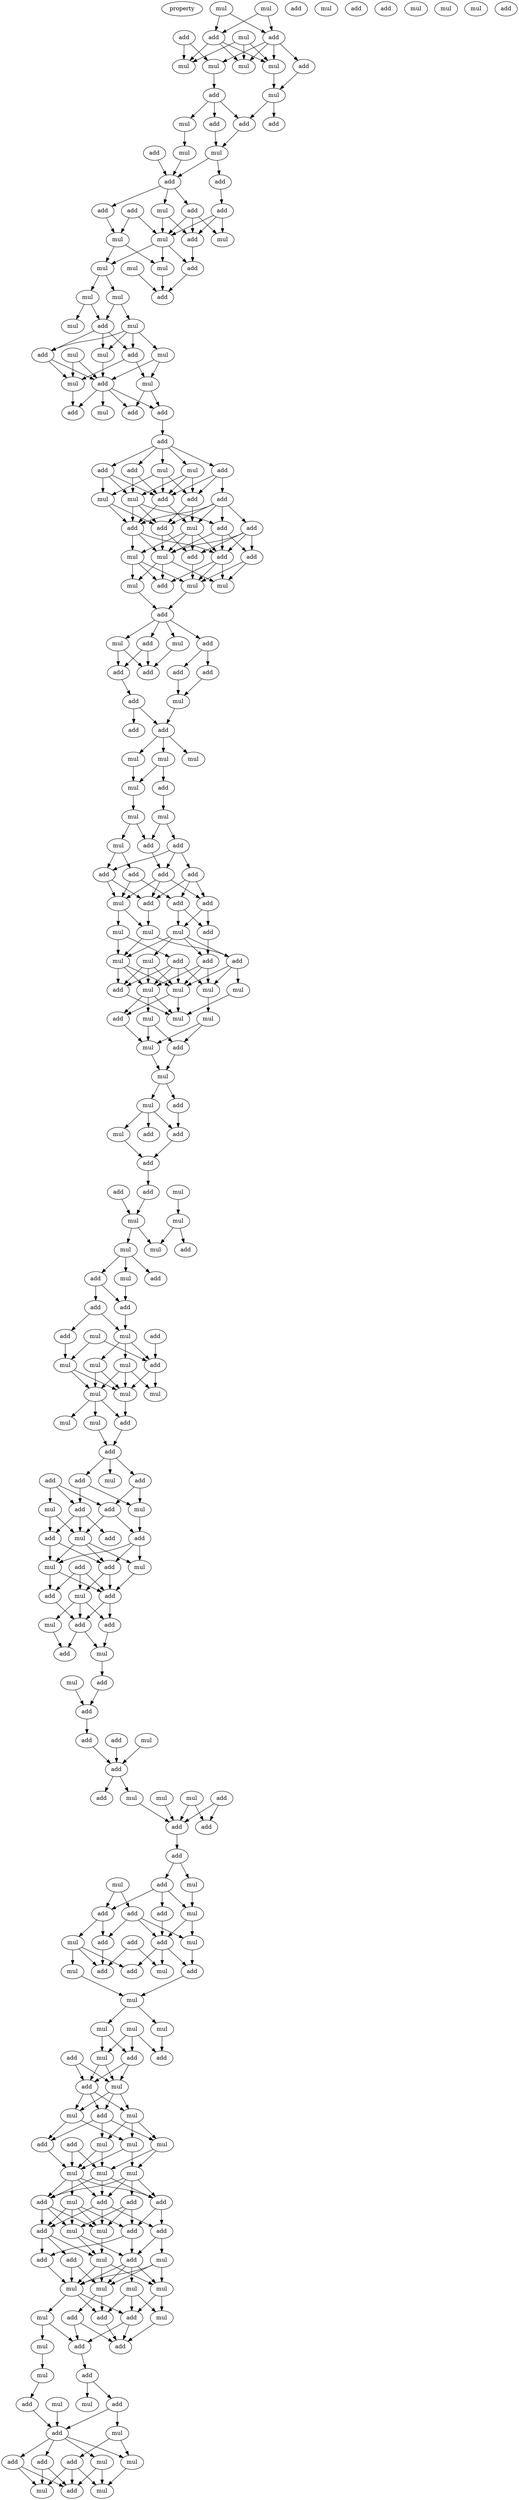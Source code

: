 digraph {
    node [fontcolor=black]
    property [mul=2,lf=1.6]
    0 [ label = mul ];
    1 [ label = add ];
    2 [ label = mul ];
    3 [ label = mul ];
    4 [ label = add ];
    5 [ label = mul ];
    6 [ label = add ];
    7 [ label = add ];
    8 [ label = mul ];
    9 [ label = mul ];
    10 [ label = add ];
    11 [ label = mul ];
    12 [ label = mul ];
    13 [ label = add ];
    14 [ label = mul ];
    15 [ label = add ];
    16 [ label = add ];
    17 [ label = add ];
    18 [ label = mul ];
    19 [ label = mul ];
    20 [ label = add ];
    21 [ label = mul ];
    22 [ label = add ];
    23 [ label = add ];
    24 [ label = add ];
    25 [ label = add ];
    26 [ label = add ];
    27 [ label = mul ];
    28 [ label = add ];
    29 [ label = mul ];
    30 [ label = add ];
    31 [ label = mul ];
    32 [ label = mul ];
    33 [ label = mul ];
    34 [ label = add ];
    35 [ label = mul ];
    36 [ label = mul ];
    37 [ label = add ];
    38 [ label = mul ];
    39 [ label = mul ];
    40 [ label = add ];
    41 [ label = mul ];
    42 [ label = mul ];
    43 [ label = add ];
    44 [ label = mul ];
    45 [ label = mul ];
    46 [ label = mul ];
    47 [ label = add ];
    48 [ label = add ];
    49 [ label = mul ];
    50 [ label = mul ];
    51 [ label = add ];
    52 [ label = add ];
    53 [ label = add ];
    54 [ label = add ];
    55 [ label = mul ];
    56 [ label = add ];
    57 [ label = mul ];
    58 [ label = add ];
    59 [ label = add ];
    60 [ label = add ];
    61 [ label = mul ];
    62 [ label = add ];
    63 [ label = mul ];
    64 [ label = add ];
    65 [ label = mul ];
    66 [ label = add ];
    67 [ label = add ];
    68 [ label = mul ];
    69 [ label = add ];
    70 [ label = add ];
    71 [ label = add ];
    72 [ label = add ];
    73 [ label = add ];
    74 [ label = add ];
    75 [ label = mul ];
    76 [ label = mul ];
    77 [ label = mul ];
    78 [ label = mul ];
    79 [ label = mul ];
    80 [ label = add ];
    81 [ label = add ];
    82 [ label = mul ];
    83 [ label = add ];
    84 [ label = add ];
    85 [ label = mul ];
    86 [ label = add ];
    87 [ label = add ];
    88 [ label = add ];
    89 [ label = add ];
    90 [ label = add ];
    91 [ label = mul ];
    92 [ label = add ];
    93 [ label = add ];
    94 [ label = mul ];
    95 [ label = mul ];
    96 [ label = mul ];
    97 [ label = mul ];
    98 [ label = add ];
    99 [ label = mul ];
    100 [ label = mul ];
    101 [ label = add ];
    102 [ label = add ];
    103 [ label = mul ];
    104 [ label = add ];
    105 [ label = add ];
    106 [ label = add ];
    107 [ label = add ];
    108 [ label = mul ];
    109 [ label = add ];
    110 [ label = add ];
    111 [ label = add ];
    112 [ label = mul ];
    113 [ label = add ];
    114 [ label = mul ];
    115 [ label = mul ];
    116 [ label = add ];
    117 [ label = mul ];
    118 [ label = mul ];
    119 [ label = add ];
    120 [ label = add ];
    121 [ label = add ];
    122 [ label = mul ];
    123 [ label = mul ];
    124 [ label = mul ];
    125 [ label = mul ];
    126 [ label = mul ];
    127 [ label = mul ];
    128 [ label = add ];
    129 [ label = mul ];
    130 [ label = mul ];
    131 [ label = add ];
    132 [ label = mul ];
    133 [ label = add ];
    134 [ label = add ];
    135 [ label = mul ];
    136 [ label = mul ];
    137 [ label = add ];
    138 [ label = add ];
    139 [ label = add ];
    140 [ label = add ];
    141 [ label = add ];
    142 [ label = mul ];
    143 [ label = mul ];
    144 [ label = mul ];
    145 [ label = mul ];
    146 [ label = mul ];
    147 [ label = add ];
    148 [ label = mul ];
    149 [ label = add ];
    150 [ label = add ];
    151 [ label = add ];
    152 [ label = add ];
    153 [ label = mul ];
    154 [ label = add ];
    155 [ label = mul ];
    156 [ label = add ];
    157 [ label = add ];
    158 [ label = mul ];
    159 [ label = mul ];
    160 [ label = mul ];
    161 [ label = mul ];
    162 [ label = mul ];
    163 [ label = mul ];
    164 [ label = mul ];
    165 [ label = mul ];
    166 [ label = add ];
    167 [ label = mul ];
    168 [ label = add ];
    169 [ label = mul ];
    170 [ label = add ];
    171 [ label = add ];
    172 [ label = add ];
    173 [ label = mul ];
    174 [ label = add ];
    175 [ label = add ];
    176 [ label = mul ];
    177 [ label = add ];
    178 [ label = add ];
    179 [ label = add ];
    180 [ label = mul ];
    181 [ label = mul ];
    182 [ label = add ];
    183 [ label = mul ];
    184 [ label = add ];
    185 [ label = add ];
    186 [ label = mul ];
    187 [ label = add ];
    188 [ label = add ];
    189 [ label = add ];
    190 [ label = mul ];
    191 [ label = mul ];
    192 [ label = add ];
    193 [ label = mul ];
    194 [ label = add ];
    195 [ label = add ];
    196 [ label = add ];
    197 [ label = add ];
    198 [ label = mul ];
    199 [ label = mul ];
    200 [ label = mul ];
    201 [ label = add ];
    202 [ label = mul ];
    203 [ label = mul ];
    204 [ label = add ];
    205 [ label = add ];
    206 [ label = mul ];
    207 [ label = add ];
    208 [ label = add ];
    209 [ label = add ];
    210 [ label = add ];
    211 [ label = mul ];
    212 [ label = add ];
    213 [ label = mul ];
    214 [ label = add ];
    215 [ label = mul ];
    216 [ label = add ];
    217 [ label = add ];
    218 [ label = mul ];
    219 [ label = mul ];
    220 [ label = add ];
    221 [ label = add ];
    222 [ label = add ];
    223 [ label = add ];
    224 [ label = mul ];
    225 [ label = mul ];
    226 [ label = add ];
    227 [ label = add ];
    228 [ label = mul ];
    229 [ label = mul ];
    230 [ label = mul ];
    231 [ label = mul ];
    232 [ label = mul ];
    233 [ label = add ];
    234 [ label = add ];
    235 [ label = add ];
    236 [ label = add ];
    237 [ label = mul ];
    238 [ label = mul ];
    239 [ label = mul ];
    240 [ label = add ];
    241 [ label = add ];
    242 [ label = mul ];
    243 [ label = add ];
    244 [ label = mul ];
    245 [ label = mul ];
    246 [ label = mul ];
    247 [ label = mul ];
    248 [ label = mul ];
    249 [ label = add ];
    250 [ label = mul ];
    251 [ label = add ];
    252 [ label = add ];
    253 [ label = add ];
    254 [ label = add ];
    255 [ label = add ];
    256 [ label = mul ];
    257 [ label = mul ];
    258 [ label = add ];
    259 [ label = add ];
    260 [ label = mul ];
    261 [ label = add ];
    262 [ label = mul ];
    263 [ label = add ];
    264 [ label = mul ];
    265 [ label = mul ];
    266 [ label = mul ];
    267 [ label = mul ];
    268 [ label = add ];
    269 [ label = add ];
    270 [ label = add ];
    271 [ label = mul ];
    272 [ label = mul ];
    273 [ label = mul ];
    274 [ label = add ];
    275 [ label = add ];
    276 [ label = add ];
    277 [ label = mul ];
    278 [ label = mul ];
    279 [ label = add ];
    280 [ label = add ];
    281 [ label = mul ];
    282 [ label = mul ];
    283 [ label = add ];
    284 [ label = add ];
    285 [ label = add ];
    286 [ label = add ];
    287 [ label = mul ];
    288 [ label = mul ];
    289 [ label = mul ];
    290 [ label = add ];
    291 [ label = mul ];
    0 -> 4 [ name = 0 ];
    0 -> 6 [ name = 1 ];
    3 -> 4 [ name = 2 ];
    3 -> 6 [ name = 3 ];
    4 -> 9 [ name = 4 ];
    4 -> 11 [ name = 5 ];
    4 -> 12 [ name = 6 ];
    5 -> 9 [ name = 7 ];
    5 -> 11 [ name = 8 ];
    5 -> 12 [ name = 9 ];
    6 -> 8 [ name = 10 ];
    6 -> 9 [ name = 11 ];
    6 -> 10 [ name = 12 ];
    6 -> 12 [ name = 13 ];
    7 -> 8 [ name = 14 ];
    7 -> 11 [ name = 15 ];
    8 -> 13 [ name = 16 ];
    10 -> 14 [ name = 17 ];
    12 -> 14 [ name = 18 ];
    13 -> 15 [ name = 19 ];
    13 -> 17 [ name = 20 ];
    13 -> 18 [ name = 21 ];
    14 -> 16 [ name = 22 ];
    14 -> 17 [ name = 23 ];
    15 -> 21 [ name = 24 ];
    17 -> 21 [ name = 25 ];
    18 -> 19 [ name = 26 ];
    19 -> 22 [ name = 27 ];
    20 -> 22 [ name = 28 ];
    21 -> 22 [ name = 29 ];
    21 -> 23 [ name = 30 ];
    22 -> 24 [ name = 31 ];
    22 -> 25 [ name = 32 ];
    22 -> 27 [ name = 33 ];
    23 -> 28 [ name = 34 ];
    24 -> 31 [ name = 35 ];
    25 -> 29 [ name = 36 ];
    25 -> 30 [ name = 37 ];
    25 -> 32 [ name = 38 ];
    26 -> 29 [ name = 39 ];
    26 -> 31 [ name = 40 ];
    27 -> 29 [ name = 41 ];
    27 -> 30 [ name = 42 ];
    28 -> 29 [ name = 43 ];
    28 -> 30 [ name = 44 ];
    28 -> 32 [ name = 45 ];
    29 -> 33 [ name = 46 ];
    29 -> 34 [ name = 47 ];
    29 -> 36 [ name = 48 ];
    30 -> 34 [ name = 49 ];
    31 -> 33 [ name = 50 ];
    31 -> 36 [ name = 51 ];
    33 -> 37 [ name = 52 ];
    34 -> 37 [ name = 53 ];
    35 -> 37 [ name = 54 ];
    36 -> 38 [ name = 55 ];
    36 -> 39 [ name = 56 ];
    38 -> 40 [ name = 57 ];
    38 -> 42 [ name = 58 ];
    39 -> 40 [ name = 59 ];
    39 -> 41 [ name = 60 ];
    40 -> 43 [ name = 61 ];
    40 -> 44 [ name = 62 ];
    40 -> 47 [ name = 63 ];
    41 -> 43 [ name = 64 ];
    41 -> 44 [ name = 65 ];
    41 -> 46 [ name = 66 ];
    41 -> 47 [ name = 67 ];
    43 -> 48 [ name = 68 ];
    43 -> 49 [ name = 69 ];
    44 -> 48 [ name = 70 ];
    45 -> 48 [ name = 71 ];
    45 -> 49 [ name = 72 ];
    46 -> 48 [ name = 73 ];
    46 -> 50 [ name = 74 ];
    47 -> 49 [ name = 75 ];
    47 -> 50 [ name = 76 ];
    48 -> 51 [ name = 77 ];
    48 -> 52 [ name = 78 ];
    48 -> 53 [ name = 79 ];
    48 -> 55 [ name = 80 ];
    49 -> 52 [ name = 81 ];
    50 -> 51 [ name = 82 ];
    50 -> 53 [ name = 83 ];
    53 -> 56 [ name = 84 ];
    56 -> 57 [ name = 85 ];
    56 -> 58 [ name = 86 ];
    56 -> 59 [ name = 87 ];
    56 -> 60 [ name = 88 ];
    56 -> 61 [ name = 89 ];
    57 -> 62 [ name = 90 ];
    57 -> 63 [ name = 91 ];
    57 -> 66 [ name = 92 ];
    58 -> 62 [ name = 93 ];
    58 -> 64 [ name = 94 ];
    58 -> 66 [ name = 95 ];
    59 -> 63 [ name = 96 ];
    59 -> 66 [ name = 97 ];
    60 -> 63 [ name = 98 ];
    60 -> 65 [ name = 99 ];
    60 -> 66 [ name = 100 ];
    61 -> 62 [ name = 101 ];
    61 -> 65 [ name = 102 ];
    61 -> 66 [ name = 103 ];
    62 -> 68 [ name = 104 ];
    62 -> 70 [ name = 105 ];
    63 -> 67 [ name = 106 ];
    63 -> 69 [ name = 107 ];
    63 -> 70 [ name = 108 ];
    64 -> 67 [ name = 109 ];
    64 -> 68 [ name = 110 ];
    64 -> 69 [ name = 111 ];
    64 -> 70 [ name = 112 ];
    64 -> 71 [ name = 113 ];
    65 -> 67 [ name = 114 ];
    65 -> 70 [ name = 115 ];
    66 -> 67 [ name = 116 ];
    66 -> 68 [ name = 117 ];
    67 -> 72 [ name = 118 ];
    67 -> 75 [ name = 119 ];
    67 -> 76 [ name = 120 ];
    68 -> 72 [ name = 121 ];
    68 -> 73 [ name = 122 ];
    68 -> 75 [ name = 123 ];
    68 -> 76 [ name = 124 ];
    69 -> 72 [ name = 125 ];
    69 -> 74 [ name = 126 ];
    69 -> 76 [ name = 127 ];
    70 -> 73 [ name = 128 ];
    70 -> 76 [ name = 129 ];
    71 -> 72 [ name = 130 ];
    71 -> 73 [ name = 131 ];
    71 -> 74 [ name = 132 ];
    71 -> 76 [ name = 133 ];
    72 -> 78 [ name = 134 ];
    72 -> 79 [ name = 135 ];
    72 -> 80 [ name = 136 ];
    73 -> 78 [ name = 137 ];
    74 -> 78 [ name = 138 ];
    74 -> 79 [ name = 139 ];
    75 -> 77 [ name = 140 ];
    75 -> 78 [ name = 141 ];
    75 -> 80 [ name = 142 ];
    76 -> 77 [ name = 143 ];
    76 -> 79 [ name = 144 ];
    76 -> 80 [ name = 145 ];
    77 -> 81 [ name = 146 ];
    78 -> 81 [ name = 147 ];
    81 -> 82 [ name = 148 ];
    81 -> 83 [ name = 149 ];
    81 -> 84 [ name = 150 ];
    81 -> 85 [ name = 151 ];
    82 -> 87 [ name = 152 ];
    82 -> 88 [ name = 153 ];
    83 -> 86 [ name = 154 ];
    83 -> 89 [ name = 155 ];
    84 -> 87 [ name = 156 ];
    84 -> 88 [ name = 157 ];
    85 -> 88 [ name = 158 ];
    86 -> 91 [ name = 159 ];
    87 -> 90 [ name = 160 ];
    89 -> 91 [ name = 161 ];
    90 -> 92 [ name = 162 ];
    90 -> 93 [ name = 163 ];
    91 -> 92 [ name = 164 ];
    92 -> 94 [ name = 165 ];
    92 -> 95 [ name = 166 ];
    92 -> 96 [ name = 167 ];
    94 -> 97 [ name = 168 ];
    95 -> 97 [ name = 169 ];
    95 -> 98 [ name = 170 ];
    97 -> 99 [ name = 171 ];
    98 -> 100 [ name = 172 ];
    99 -> 102 [ name = 173 ];
    99 -> 103 [ name = 174 ];
    100 -> 101 [ name = 175 ];
    100 -> 102 [ name = 176 ];
    101 -> 104 [ name = 177 ];
    101 -> 106 [ name = 178 ];
    101 -> 107 [ name = 179 ];
    102 -> 106 [ name = 180 ];
    103 -> 105 [ name = 181 ];
    103 -> 107 [ name = 182 ];
    104 -> 109 [ name = 183 ];
    104 -> 110 [ name = 184 ];
    104 -> 111 [ name = 185 ];
    105 -> 108 [ name = 186 ];
    105 -> 110 [ name = 187 ];
    106 -> 108 [ name = 188 ];
    106 -> 109 [ name = 189 ];
    106 -> 111 [ name = 190 ];
    107 -> 108 [ name = 191 ];
    107 -> 109 [ name = 192 ];
    108 -> 112 [ name = 193 ];
    108 -> 115 [ name = 194 ];
    109 -> 115 [ name = 195 ];
    110 -> 113 [ name = 196 ];
    110 -> 114 [ name = 197 ];
    111 -> 113 [ name = 198 ];
    111 -> 114 [ name = 199 ];
    112 -> 116 [ name = 200 ];
    112 -> 117 [ name = 201 ];
    113 -> 119 [ name = 202 ];
    114 -> 117 [ name = 203 ];
    114 -> 118 [ name = 204 ];
    114 -> 119 [ name = 205 ];
    114 -> 120 [ name = 206 ];
    115 -> 117 [ name = 207 ];
    115 -> 120 [ name = 208 ];
    116 -> 121 [ name = 209 ];
    116 -> 122 [ name = 210 ];
    116 -> 124 [ name = 211 ];
    116 -> 125 [ name = 212 ];
    117 -> 121 [ name = 213 ];
    117 -> 122 [ name = 214 ];
    117 -> 124 [ name = 215 ];
    118 -> 121 [ name = 216 ];
    118 -> 122 [ name = 217 ];
    118 -> 124 [ name = 218 ];
    119 -> 122 [ name = 219 ];
    119 -> 124 [ name = 220 ];
    119 -> 125 [ name = 221 ];
    120 -> 123 [ name = 222 ];
    120 -> 124 [ name = 223 ];
    120 -> 125 [ name = 224 ];
    121 -> 127 [ name = 225 ];
    122 -> 127 [ name = 226 ];
    122 -> 128 [ name = 227 ];
    122 -> 129 [ name = 228 ];
    123 -> 127 [ name = 229 ];
    124 -> 127 [ name = 230 ];
    124 -> 128 [ name = 231 ];
    125 -> 126 [ name = 232 ];
    126 -> 130 [ name = 233 ];
    126 -> 131 [ name = 234 ];
    128 -> 130 [ name = 235 ];
    129 -> 130 [ name = 236 ];
    129 -> 131 [ name = 237 ];
    130 -> 132 [ name = 238 ];
    131 -> 132 [ name = 239 ];
    132 -> 134 [ name = 240 ];
    132 -> 135 [ name = 241 ];
    134 -> 137 [ name = 242 ];
    135 -> 136 [ name = 243 ];
    135 -> 137 [ name = 244 ];
    135 -> 138 [ name = 245 ];
    136 -> 139 [ name = 246 ];
    137 -> 139 [ name = 247 ];
    139 -> 141 [ name = 248 ];
    140 -> 143 [ name = 249 ];
    141 -> 143 [ name = 250 ];
    142 -> 144 [ name = 251 ];
    143 -> 145 [ name = 252 ];
    143 -> 146 [ name = 253 ];
    144 -> 146 [ name = 254 ];
    144 -> 147 [ name = 255 ];
    145 -> 148 [ name = 256 ];
    145 -> 149 [ name = 257 ];
    145 -> 150 [ name = 258 ];
    148 -> 152 [ name = 259 ];
    149 -> 151 [ name = 260 ];
    149 -> 152 [ name = 261 ];
    151 -> 153 [ name = 262 ];
    151 -> 156 [ name = 263 ];
    152 -> 153 [ name = 264 ];
    153 -> 157 [ name = 265 ];
    153 -> 160 [ name = 266 ];
    153 -> 161 [ name = 267 ];
    154 -> 157 [ name = 268 ];
    155 -> 157 [ name = 269 ];
    155 -> 158 [ name = 270 ];
    156 -> 158 [ name = 271 ];
    157 -> 162 [ name = 272 ];
    157 -> 163 [ name = 273 ];
    158 -> 162 [ name = 274 ];
    158 -> 164 [ name = 275 ];
    160 -> 162 [ name = 276 ];
    160 -> 163 [ name = 277 ];
    160 -> 164 [ name = 278 ];
    161 -> 162 [ name = 279 ];
    161 -> 164 [ name = 280 ];
    162 -> 166 [ name = 281 ];
    164 -> 165 [ name = 282 ];
    164 -> 166 [ name = 283 ];
    164 -> 167 [ name = 284 ];
    165 -> 168 [ name = 285 ];
    166 -> 168 [ name = 286 ];
    168 -> 169 [ name = 287 ];
    168 -> 171 [ name = 288 ];
    168 -> 172 [ name = 289 ];
    170 -> 173 [ name = 290 ];
    170 -> 174 [ name = 291 ];
    170 -> 175 [ name = 292 ];
    171 -> 174 [ name = 293 ];
    171 -> 176 [ name = 294 ];
    172 -> 175 [ name = 295 ];
    172 -> 176 [ name = 296 ];
    173 -> 179 [ name = 297 ];
    173 -> 180 [ name = 298 ];
    174 -> 178 [ name = 299 ];
    174 -> 180 [ name = 300 ];
    175 -> 177 [ name = 301 ];
    175 -> 179 [ name = 302 ];
    175 -> 180 [ name = 303 ];
    176 -> 178 [ name = 304 ];
    178 -> 181 [ name = 305 ];
    178 -> 183 [ name = 306 ];
    178 -> 184 [ name = 307 ];
    179 -> 181 [ name = 308 ];
    179 -> 184 [ name = 309 ];
    180 -> 181 [ name = 310 ];
    180 -> 183 [ name = 311 ];
    180 -> 184 [ name = 312 ];
    181 -> 185 [ name = 313 ];
    181 -> 187 [ name = 314 ];
    182 -> 185 [ name = 315 ];
    182 -> 186 [ name = 316 ];
    182 -> 187 [ name = 317 ];
    183 -> 185 [ name = 318 ];
    184 -> 185 [ name = 319 ];
    184 -> 186 [ name = 320 ];
    185 -> 188 [ name = 321 ];
    185 -> 189 [ name = 322 ];
    186 -> 188 [ name = 323 ];
    186 -> 189 [ name = 324 ];
    186 -> 190 [ name = 325 ];
    187 -> 188 [ name = 326 ];
    188 -> 191 [ name = 327 ];
    188 -> 192 [ name = 328 ];
    189 -> 191 [ name = 329 ];
    190 -> 192 [ name = 330 ];
    191 -> 194 [ name = 331 ];
    193 -> 195 [ name = 332 ];
    194 -> 195 [ name = 333 ];
    195 -> 196 [ name = 334 ];
    196 -> 201 [ name = 335 ];
    197 -> 201 [ name = 336 ];
    198 -> 201 [ name = 337 ];
    201 -> 202 [ name = 338 ];
    201 -> 204 [ name = 339 ];
    202 -> 208 [ name = 340 ];
    203 -> 207 [ name = 341 ];
    203 -> 208 [ name = 342 ];
    205 -> 207 [ name = 343 ];
    205 -> 208 [ name = 344 ];
    206 -> 208 [ name = 345 ];
    208 -> 209 [ name = 346 ];
    209 -> 211 [ name = 347 ];
    209 -> 212 [ name = 348 ];
    211 -> 215 [ name = 349 ];
    212 -> 214 [ name = 350 ];
    212 -> 215 [ name = 351 ];
    212 -> 217 [ name = 352 ];
    213 -> 216 [ name = 353 ];
    213 -> 217 [ name = 354 ];
    214 -> 221 [ name = 355 ];
    215 -> 218 [ name = 356 ];
    215 -> 221 [ name = 357 ];
    216 -> 218 [ name = 358 ];
    216 -> 220 [ name = 359 ];
    216 -> 221 [ name = 360 ];
    217 -> 219 [ name = 361 ];
    217 -> 220 [ name = 362 ];
    218 -> 226 [ name = 363 ];
    219 -> 223 [ name = 364 ];
    219 -> 224 [ name = 365 ];
    219 -> 227 [ name = 366 ];
    220 -> 223 [ name = 367 ];
    221 -> 225 [ name = 368 ];
    221 -> 226 [ name = 369 ];
    221 -> 227 [ name = 370 ];
    222 -> 223 [ name = 371 ];
    222 -> 225 [ name = 372 ];
    224 -> 228 [ name = 373 ];
    226 -> 228 [ name = 374 ];
    228 -> 229 [ name = 375 ];
    228 -> 231 [ name = 376 ];
    229 -> 232 [ name = 377 ];
    229 -> 233 [ name = 378 ];
    230 -> 232 [ name = 379 ];
    230 -> 233 [ name = 380 ];
    230 -> 235 [ name = 381 ];
    231 -> 235 [ name = 382 ];
    232 -> 236 [ name = 383 ];
    232 -> 237 [ name = 384 ];
    233 -> 236 [ name = 385 ];
    233 -> 237 [ name = 386 ];
    234 -> 236 [ name = 387 ];
    234 -> 237 [ name = 388 ];
    236 -> 238 [ name = 389 ];
    236 -> 239 [ name = 390 ];
    236 -> 240 [ name = 391 ];
    237 -> 238 [ name = 392 ];
    237 -> 239 [ name = 393 ];
    237 -> 240 [ name = 394 ];
    238 -> 241 [ name = 395 ];
    238 -> 245 [ name = 396 ];
    239 -> 242 [ name = 397 ];
    239 -> 244 [ name = 398 ];
    239 -> 245 [ name = 399 ];
    240 -> 241 [ name = 400 ];
    240 -> 242 [ name = 401 ];
    240 -> 244 [ name = 402 ];
    241 -> 247 [ name = 403 ];
    242 -> 247 [ name = 404 ];
    242 -> 248 [ name = 405 ];
    243 -> 247 [ name = 406 ];
    243 -> 248 [ name = 407 ];
    244 -> 246 [ name = 408 ];
    244 -> 248 [ name = 409 ];
    245 -> 246 [ name = 410 ];
    245 -> 247 [ name = 411 ];
    246 -> 249 [ name = 412 ];
    246 -> 251 [ name = 413 ];
    246 -> 252 [ name = 414 ];
    246 -> 253 [ name = 415 ];
    247 -> 250 [ name = 416 ];
    247 -> 251 [ name = 417 ];
    247 -> 252 [ name = 418 ];
    247 -> 253 [ name = 419 ];
    248 -> 251 [ name = 420 ];
    248 -> 252 [ name = 421 ];
    248 -> 253 [ name = 422 ];
    249 -> 255 [ name = 423 ];
    249 -> 256 [ name = 424 ];
    249 -> 257 [ name = 425 ];
    250 -> 255 [ name = 426 ];
    250 -> 256 [ name = 427 ];
    250 -> 257 [ name = 428 ];
    250 -> 258 [ name = 429 ];
    251 -> 256 [ name = 430 ];
    251 -> 257 [ name = 431 ];
    251 -> 258 [ name = 432 ];
    252 -> 254 [ name = 433 ];
    252 -> 255 [ name = 434 ];
    253 -> 254 [ name = 435 ];
    253 -> 256 [ name = 436 ];
    253 -> 258 [ name = 437 ];
    254 -> 262 [ name = 438 ];
    254 -> 263 [ name = 439 ];
    255 -> 259 [ name = 440 ];
    255 -> 263 [ name = 441 ];
    256 -> 260 [ name = 442 ];
    257 -> 260 [ name = 443 ];
    257 -> 263 [ name = 444 ];
    258 -> 259 [ name = 445 ];
    258 -> 260 [ name = 446 ];
    258 -> 261 [ name = 447 ];
    259 -> 267 [ name = 448 ];
    260 -> 264 [ name = 449 ];
    260 -> 265 [ name = 450 ];
    260 -> 267 [ name = 451 ];
    261 -> 265 [ name = 452 ];
    261 -> 267 [ name = 453 ];
    262 -> 264 [ name = 454 ];
    262 -> 265 [ name = 455 ];
    262 -> 267 [ name = 456 ];
    263 -> 264 [ name = 457 ];
    263 -> 265 [ name = 458 ];
    263 -> 266 [ name = 459 ];
    263 -> 267 [ name = 460 ];
    264 -> 270 [ name = 461 ];
    264 -> 271 [ name = 462 ];
    265 -> 268 [ name = 463 ];
    265 -> 269 [ name = 464 ];
    266 -> 268 [ name = 465 ];
    266 -> 270 [ name = 466 ];
    266 -> 271 [ name = 467 ];
    267 -> 268 [ name = 468 ];
    267 -> 270 [ name = 469 ];
    267 -> 272 [ name = 470 ];
    268 -> 275 [ name = 471 ];
    269 -> 274 [ name = 472 ];
    269 -> 275 [ name = 473 ];
    270 -> 274 [ name = 474 ];
    270 -> 275 [ name = 475 ];
    271 -> 275 [ name = 476 ];
    272 -> 273 [ name = 477 ];
    272 -> 274 [ name = 478 ];
    273 -> 277 [ name = 479 ];
    274 -> 276 [ name = 480 ];
    276 -> 279 [ name = 481 ];
    276 -> 281 [ name = 482 ];
    277 -> 280 [ name = 483 ];
    278 -> 283 [ name = 484 ];
    279 -> 282 [ name = 485 ];
    279 -> 283 [ name = 486 ];
    280 -> 283 [ name = 487 ];
    282 -> 286 [ name = 488 ];
    282 -> 288 [ name = 489 ];
    283 -> 284 [ name = 490 ];
    283 -> 285 [ name = 491 ];
    283 -> 287 [ name = 492 ];
    283 -> 288 [ name = 493 ];
    284 -> 289 [ name = 494 ];
    284 -> 290 [ name = 495 ];
    285 -> 289 [ name = 496 ];
    285 -> 290 [ name = 497 ];
    286 -> 289 [ name = 498 ];
    286 -> 290 [ name = 499 ];
    286 -> 291 [ name = 500 ];
    287 -> 290 [ name = 501 ];
    287 -> 291 [ name = 502 ];
    288 -> 291 [ name = 503 ];
}
